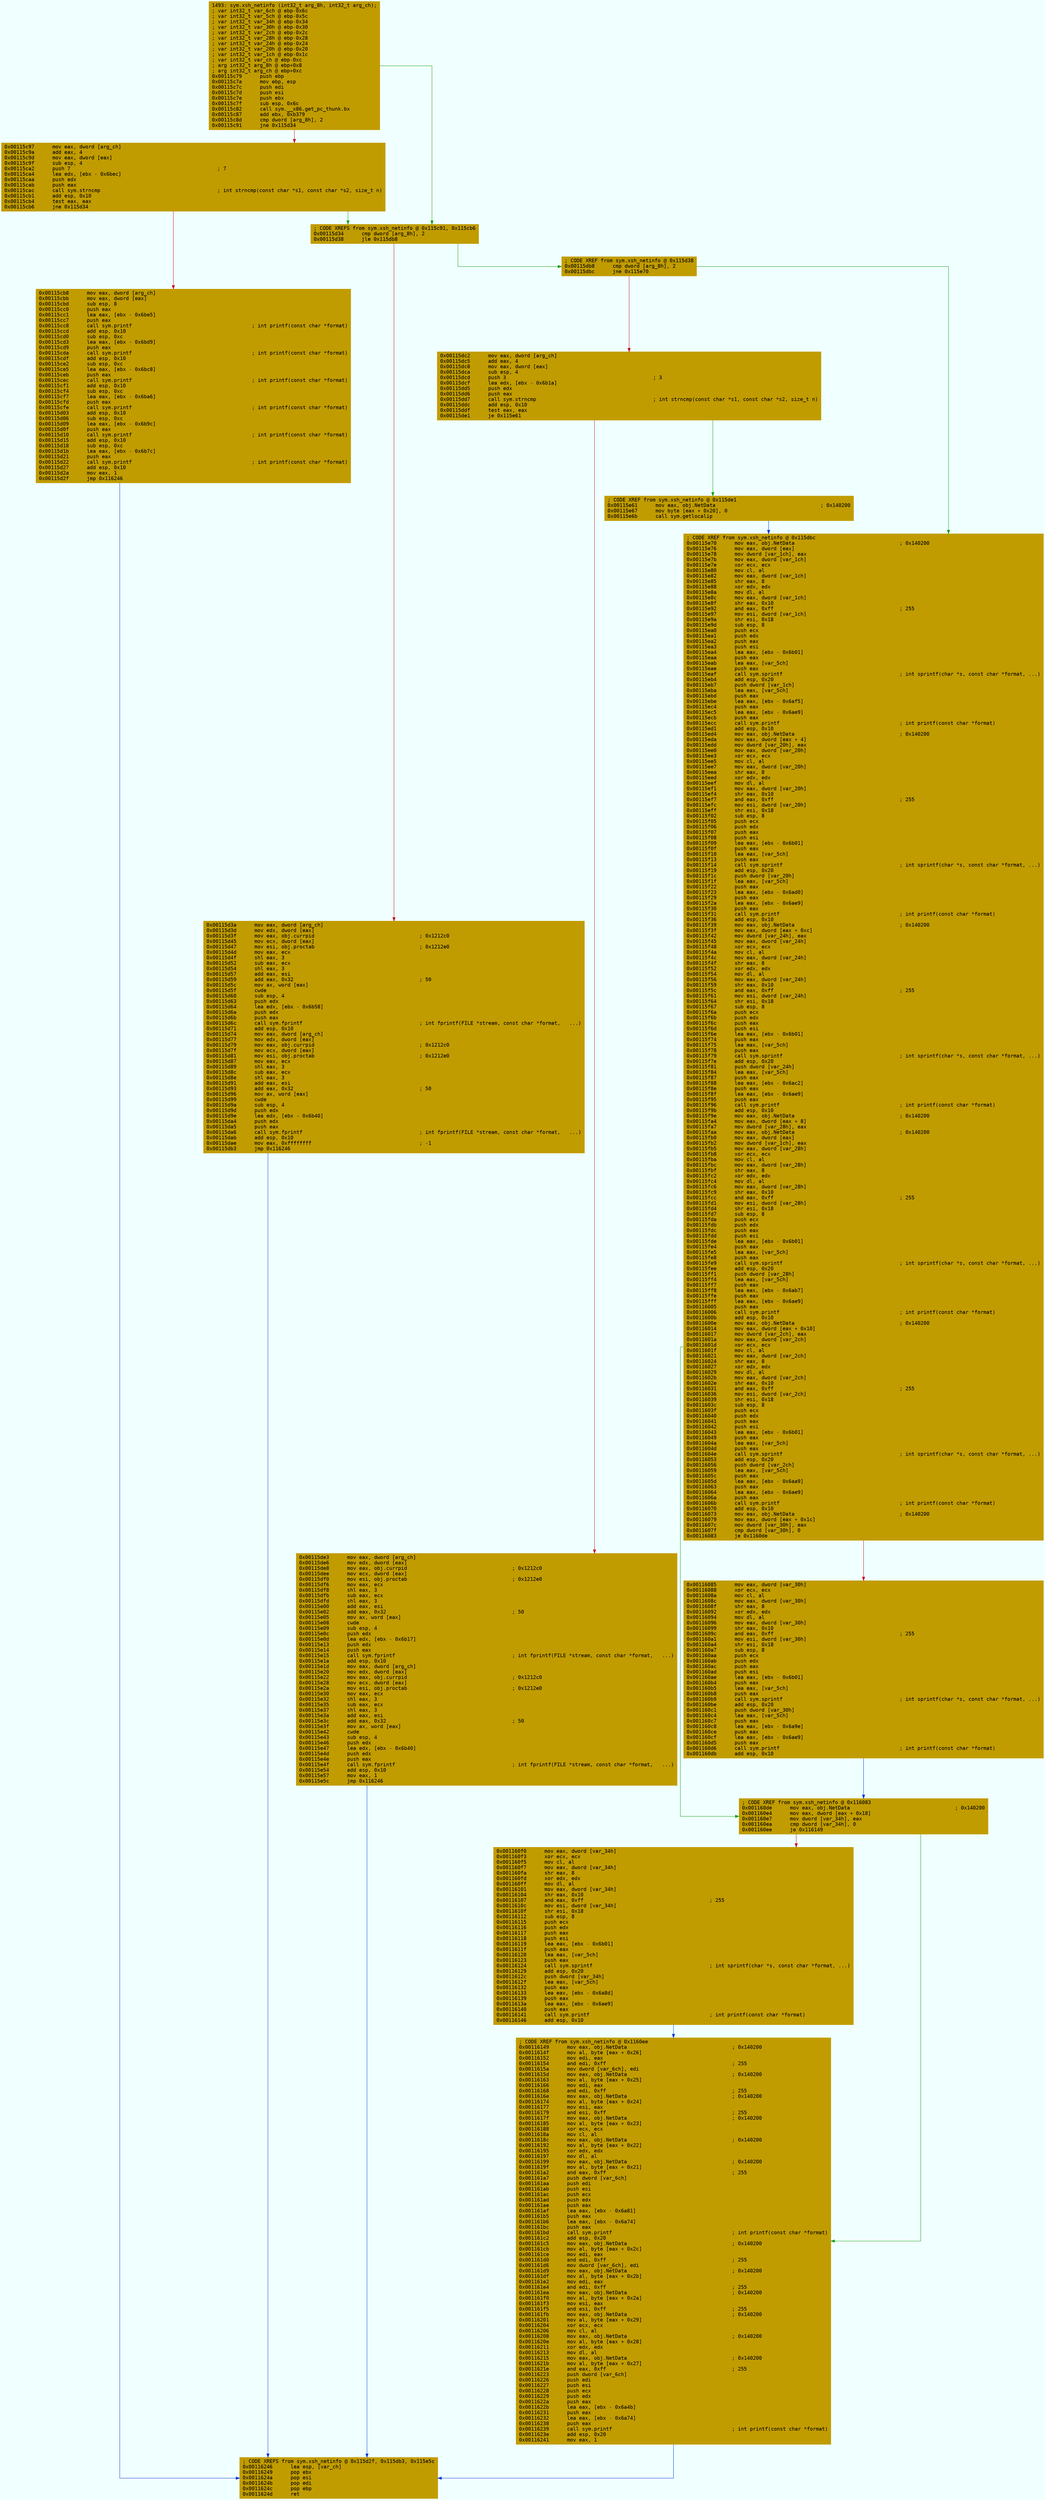 digraph code {
	graph [bgcolor=azure fontsize=8 fontname="Courier" splines="ortho"];
	node [fillcolor=gray style=filled shape=box];
	edge [arrowhead="normal"];
	"0x00115c79" [URL="sym.xsh_netinfo/0x00115c79", fillcolor="#c19c00",color="#c19c00", fontname="Courier",label="1493: sym.xsh_netinfo (int32_t arg_8h, int32_t arg_ch);\l; var int32_t var_6ch @ ebp-0x6c\l; var int32_t var_5ch @ ebp-0x5c\l; var int32_t var_34h @ ebp-0x34\l; var int32_t var_30h @ ebp-0x30\l; var int32_t var_2ch @ ebp-0x2c\l; var int32_t var_28h @ ebp-0x28\l; var int32_t var_24h @ ebp-0x24\l; var int32_t var_20h @ ebp-0x20\l; var int32_t var_1ch @ ebp-0x1c\l; var int32_t var_ch @ ebp-0xc\l; arg int32_t arg_8h @ ebp+0x8\l; arg int32_t arg_ch @ ebp+0xc\l0x00115c79      push ebp\l0x00115c7a      mov ebp, esp\l0x00115c7c      push edi\l0x00115c7d      push esi\l0x00115c7e      push ebx\l0x00115c7f      sub esp, 0x6c\l0x00115c82      call sym.__x86.get_pc_thunk.bx\l0x00115c87      add ebx, 0xb379\l0x00115c8d      cmp dword [arg_8h], 2\l0x00115c91      jne 0x115d34\l"]
	"0x00115c97" [URL="sym.xsh_netinfo/0x00115c97", fillcolor="#c19c00",color="#c19c00", fontname="Courier",label="0x00115c97      mov eax, dword [arg_ch]\l0x00115c9a      add eax, 4\l0x00115c9d      mov eax, dword [eax]\l0x00115c9f      sub esp, 4\l0x00115ca2      push 7                                                 ; 7\l0x00115ca4      lea edx, [ebx - 0x6bec]\l0x00115caa      push edx\l0x00115cab      push eax\l0x00115cac      call sym.strncmp                                       ; int strncmp(const char *s1, const char *s2, size_t n)\l0x00115cb1      add esp, 0x10\l0x00115cb4      test eax, eax\l0x00115cb6      jne 0x115d34\l"]
	"0x00115cb8" [URL="sym.xsh_netinfo/0x00115cb8", fillcolor="#c19c00",color="#c19c00", fontname="Courier",label="0x00115cb8      mov eax, dword [arg_ch]\l0x00115cbb      mov eax, dword [eax]\l0x00115cbd      sub esp, 8\l0x00115cc0      push eax\l0x00115cc1      lea eax, [ebx - 0x6be5]\l0x00115cc7      push eax\l0x00115cc8      call sym.printf                                        ; int printf(const char *format)\l0x00115ccd      add esp, 0x10\l0x00115cd0      sub esp, 0xc\l0x00115cd3      lea eax, [ebx - 0x6bd9]\l0x00115cd9      push eax\l0x00115cda      call sym.printf                                        ; int printf(const char *format)\l0x00115cdf      add esp, 0x10\l0x00115ce2      sub esp, 0xc\l0x00115ce5      lea eax, [ebx - 0x6bc8]\l0x00115ceb      push eax\l0x00115cec      call sym.printf                                        ; int printf(const char *format)\l0x00115cf1      add esp, 0x10\l0x00115cf4      sub esp, 0xc\l0x00115cf7      lea eax, [ebx - 0x6ba6]\l0x00115cfd      push eax\l0x00115cfe      call sym.printf                                        ; int printf(const char *format)\l0x00115d03      add esp, 0x10\l0x00115d06      sub esp, 0xc\l0x00115d09      lea eax, [ebx - 0x6b9c]\l0x00115d0f      push eax\l0x00115d10      call sym.printf                                        ; int printf(const char *format)\l0x00115d15      add esp, 0x10\l0x00115d18      sub esp, 0xc\l0x00115d1b      lea eax, [ebx - 0x6b7c]\l0x00115d21      push eax\l0x00115d22      call sym.printf                                        ; int printf(const char *format)\l0x00115d27      add esp, 0x10\l0x00115d2a      mov eax, 1\l0x00115d2f      jmp 0x116246\l"]
	"0x00115d34" [URL="sym.xsh_netinfo/0x00115d34", fillcolor="#c19c00",color="#c19c00", fontname="Courier",label="; CODE XREFS from sym.xsh_netinfo @ 0x115c91, 0x115cb6\l0x00115d34      cmp dword [arg_8h], 2\l0x00115d38      jle 0x115db8\l"]
	"0x00115d3a" [URL="sym.xsh_netinfo/0x00115d3a", fillcolor="#c19c00",color="#c19c00", fontname="Courier",label="0x00115d3a      mov eax, dword [arg_ch]\l0x00115d3d      mov edx, dword [eax]\l0x00115d3f      mov eax, obj.currpid                                   ; 0x1212c0\l0x00115d45      mov ecx, dword [eax]\l0x00115d47      mov esi, obj.proctab                                   ; 0x1212e0\l0x00115d4d      mov eax, ecx\l0x00115d4f      shl eax, 3\l0x00115d52      sub eax, ecx\l0x00115d54      shl eax, 3\l0x00115d57      add eax, esi\l0x00115d59      add eax, 0x32                                          ; 50\l0x00115d5c      mov ax, word [eax]\l0x00115d5f      cwde\l0x00115d60      sub esp, 4\l0x00115d63      push edx\l0x00115d64      lea edx, [ebx - 0x6b58]\l0x00115d6a      push edx\l0x00115d6b      push eax\l0x00115d6c      call sym.fprintf                                       ; int fprintf(FILE *stream, const char *format,   ...)\l0x00115d71      add esp, 0x10\l0x00115d74      mov eax, dword [arg_ch]\l0x00115d77      mov edx, dword [eax]\l0x00115d79      mov eax, obj.currpid                                   ; 0x1212c0\l0x00115d7f      mov ecx, dword [eax]\l0x00115d81      mov esi, obj.proctab                                   ; 0x1212e0\l0x00115d87      mov eax, ecx\l0x00115d89      shl eax, 3\l0x00115d8c      sub eax, ecx\l0x00115d8e      shl eax, 3\l0x00115d91      add eax, esi\l0x00115d93      add eax, 0x32                                          ; 50\l0x00115d96      mov ax, word [eax]\l0x00115d99      cwde\l0x00115d9a      sub esp, 4\l0x00115d9d      push edx\l0x00115d9e      lea edx, [ebx - 0x6b40]\l0x00115da4      push edx\l0x00115da5      push eax\l0x00115da6      call sym.fprintf                                       ; int fprintf(FILE *stream, const char *format,   ...)\l0x00115dab      add esp, 0x10\l0x00115dae      mov eax, 0xffffffff                                    ; -1\l0x00115db3      jmp 0x116246\l"]
	"0x00115db8" [URL="sym.xsh_netinfo/0x00115db8", fillcolor="#c19c00",color="#c19c00", fontname="Courier",label="; CODE XREF from sym.xsh_netinfo @ 0x115d38\l0x00115db8      cmp dword [arg_8h], 2\l0x00115dbc      jne 0x115e70\l"]
	"0x00115dc2" [URL="sym.xsh_netinfo/0x00115dc2", fillcolor="#c19c00",color="#c19c00", fontname="Courier",label="0x00115dc2      mov eax, dword [arg_ch]\l0x00115dc5      add eax, 4\l0x00115dc8      mov eax, dword [eax]\l0x00115dca      sub esp, 4\l0x00115dcd      push 3                                                 ; 3\l0x00115dcf      lea edx, [ebx - 0x6b1a]\l0x00115dd5      push edx\l0x00115dd6      push eax\l0x00115dd7      call sym.strncmp                                       ; int strncmp(const char *s1, const char *s2, size_t n)\l0x00115ddc      add esp, 0x10\l0x00115ddf      test eax, eax\l0x00115de1      je 0x115e61\l"]
	"0x00115de3" [URL="sym.xsh_netinfo/0x00115de3", fillcolor="#c19c00",color="#c19c00", fontname="Courier",label="0x00115de3      mov eax, dword [arg_ch]\l0x00115de6      mov edx, dword [eax]\l0x00115de8      mov eax, obj.currpid                                   ; 0x1212c0\l0x00115dee      mov ecx, dword [eax]\l0x00115df0      mov esi, obj.proctab                                   ; 0x1212e0\l0x00115df6      mov eax, ecx\l0x00115df8      shl eax, 3\l0x00115dfb      sub eax, ecx\l0x00115dfd      shl eax, 3\l0x00115e00      add eax, esi\l0x00115e02      add eax, 0x32                                          ; 50\l0x00115e05      mov ax, word [eax]\l0x00115e08      cwde\l0x00115e09      sub esp, 4\l0x00115e0c      push edx\l0x00115e0d      lea edx, [ebx - 0x6b17]\l0x00115e13      push edx\l0x00115e14      push eax\l0x00115e15      call sym.fprintf                                       ; int fprintf(FILE *stream, const char *format,   ...)\l0x00115e1a      add esp, 0x10\l0x00115e1d      mov eax, dword [arg_ch]\l0x00115e20      mov edx, dword [eax]\l0x00115e22      mov eax, obj.currpid                                   ; 0x1212c0\l0x00115e28      mov ecx, dword [eax]\l0x00115e2a      mov esi, obj.proctab                                   ; 0x1212e0\l0x00115e30      mov eax, ecx\l0x00115e32      shl eax, 3\l0x00115e35      sub eax, ecx\l0x00115e37      shl eax, 3\l0x00115e3a      add eax, esi\l0x00115e3c      add eax, 0x32                                          ; 50\l0x00115e3f      mov ax, word [eax]\l0x00115e42      cwde\l0x00115e43      sub esp, 4\l0x00115e46      push edx\l0x00115e47      lea edx, [ebx - 0x6b40]\l0x00115e4d      push edx\l0x00115e4e      push eax\l0x00115e4f      call sym.fprintf                                       ; int fprintf(FILE *stream, const char *format,   ...)\l0x00115e54      add esp, 0x10\l0x00115e57      mov eax, 1\l0x00115e5c      jmp 0x116246\l"]
	"0x00115e61" [URL="sym.xsh_netinfo/0x00115e61", fillcolor="#c19c00",color="#c19c00", fontname="Courier",label="; CODE XREF from sym.xsh_netinfo @ 0x115de1\l0x00115e61      mov eax, obj.NetData                                   ; 0x140200\l0x00115e67      mov byte [eax + 0x20], 0\l0x00115e6b      call sym.getlocalip\l"]
	"0x00115e70" [URL="sym.xsh_netinfo/0x00115e70", fillcolor="#c19c00",color="#c19c00", fontname="Courier",label="; CODE XREF from sym.xsh_netinfo @ 0x115dbc\l0x00115e70      mov eax, obj.NetData                                   ; 0x140200\l0x00115e76      mov eax, dword [eax]\l0x00115e78      mov dword [var_1ch], eax\l0x00115e7b      mov eax, dword [var_1ch]\l0x00115e7e      xor ecx, ecx\l0x00115e80      mov cl, al\l0x00115e82      mov eax, dword [var_1ch]\l0x00115e85      shr eax, 8\l0x00115e88      xor edx, edx\l0x00115e8a      mov dl, al\l0x00115e8c      mov eax, dword [var_1ch]\l0x00115e8f      shr eax, 0x10\l0x00115e92      and eax, 0xff                                          ; 255\l0x00115e97      mov esi, dword [var_1ch]\l0x00115e9a      shr esi, 0x18\l0x00115e9d      sub esp, 8\l0x00115ea0      push ecx\l0x00115ea1      push edx\l0x00115ea2      push eax\l0x00115ea3      push esi\l0x00115ea4      lea eax, [ebx - 0x6b01]\l0x00115eaa      push eax\l0x00115eab      lea eax, [var_5ch]\l0x00115eae      push eax\l0x00115eaf      call sym.sprintf                                       ; int sprintf(char *s, const char *format, ...)\l0x00115eb4      add esp, 0x20\l0x00115eb7      push dword [var_1ch]\l0x00115eba      lea eax, [var_5ch]\l0x00115ebd      push eax\l0x00115ebe      lea eax, [ebx - 0x6af5]\l0x00115ec4      push eax\l0x00115ec5      lea eax, [ebx - 0x6ae9]\l0x00115ecb      push eax\l0x00115ecc      call sym.printf                                        ; int printf(const char *format)\l0x00115ed1      add esp, 0x10\l0x00115ed4      mov eax, obj.NetData                                   ; 0x140200\l0x00115eda      mov eax, dword [eax + 4]\l0x00115edd      mov dword [var_20h], eax\l0x00115ee0      mov eax, dword [var_20h]\l0x00115ee3      xor ecx, ecx\l0x00115ee5      mov cl, al\l0x00115ee7      mov eax, dword [var_20h]\l0x00115eea      shr eax, 8\l0x00115eed      xor edx, edx\l0x00115eef      mov dl, al\l0x00115ef1      mov eax, dword [var_20h]\l0x00115ef4      shr eax, 0x10\l0x00115ef7      and eax, 0xff                                          ; 255\l0x00115efc      mov esi, dword [var_20h]\l0x00115eff      shr esi, 0x18\l0x00115f02      sub esp, 8\l0x00115f05      push ecx\l0x00115f06      push edx\l0x00115f07      push eax\l0x00115f08      push esi\l0x00115f09      lea eax, [ebx - 0x6b01]\l0x00115f0f      push eax\l0x00115f10      lea eax, [var_5ch]\l0x00115f13      push eax\l0x00115f14      call sym.sprintf                                       ; int sprintf(char *s, const char *format, ...)\l0x00115f19      add esp, 0x20\l0x00115f1c      push dword [var_20h]\l0x00115f1f      lea eax, [var_5ch]\l0x00115f22      push eax\l0x00115f23      lea eax, [ebx - 0x6ad0]\l0x00115f29      push eax\l0x00115f2a      lea eax, [ebx - 0x6ae9]\l0x00115f30      push eax\l0x00115f31      call sym.printf                                        ; int printf(const char *format)\l0x00115f36      add esp, 0x10\l0x00115f39      mov eax, obj.NetData                                   ; 0x140200\l0x00115f3f      mov eax, dword [eax + 0xc]\l0x00115f42      mov dword [var_24h], eax\l0x00115f45      mov eax, dword [var_24h]\l0x00115f48      xor ecx, ecx\l0x00115f4a      mov cl, al\l0x00115f4c      mov eax, dword [var_24h]\l0x00115f4f      shr eax, 8\l0x00115f52      xor edx, edx\l0x00115f54      mov dl, al\l0x00115f56      mov eax, dword [var_24h]\l0x00115f59      shr eax, 0x10\l0x00115f5c      and eax, 0xff                                          ; 255\l0x00115f61      mov esi, dword [var_24h]\l0x00115f64      shr esi, 0x18\l0x00115f67      sub esp, 8\l0x00115f6a      push ecx\l0x00115f6b      push edx\l0x00115f6c      push eax\l0x00115f6d      push esi\l0x00115f6e      lea eax, [ebx - 0x6b01]\l0x00115f74      push eax\l0x00115f75      lea eax, [var_5ch]\l0x00115f78      push eax\l0x00115f79      call sym.sprintf                                       ; int sprintf(char *s, const char *format, ...)\l0x00115f7e      add esp, 0x20\l0x00115f81      push dword [var_24h]\l0x00115f84      lea eax, [var_5ch]\l0x00115f87      push eax\l0x00115f88      lea eax, [ebx - 0x6ac2]\l0x00115f8e      push eax\l0x00115f8f      lea eax, [ebx - 0x6ae9]\l0x00115f95      push eax\l0x00115f96      call sym.printf                                        ; int printf(const char *format)\l0x00115f9b      add esp, 0x10\l0x00115f9e      mov eax, obj.NetData                                   ; 0x140200\l0x00115fa4      mov eax, dword [eax + 8]\l0x00115fa7      mov dword [var_28h], eax\l0x00115faa      mov eax, obj.NetData                                   ; 0x140200\l0x00115fb0      mov eax, dword [eax]\l0x00115fb2      mov dword [var_1ch], eax\l0x00115fb5      mov eax, dword [var_28h]\l0x00115fb8      xor ecx, ecx\l0x00115fba      mov cl, al\l0x00115fbc      mov eax, dword [var_28h]\l0x00115fbf      shr eax, 8\l0x00115fc2      xor edx, edx\l0x00115fc4      mov dl, al\l0x00115fc6      mov eax, dword [var_28h]\l0x00115fc9      shr eax, 0x10\l0x00115fcc      and eax, 0xff                                          ; 255\l0x00115fd1      mov esi, dword [var_28h]\l0x00115fd4      shr esi, 0x18\l0x00115fd7      sub esp, 8\l0x00115fda      push ecx\l0x00115fdb      push edx\l0x00115fdc      push eax\l0x00115fdd      push esi\l0x00115fde      lea eax, [ebx - 0x6b01]\l0x00115fe4      push eax\l0x00115fe5      lea eax, [var_5ch]\l0x00115fe8      push eax\l0x00115fe9      call sym.sprintf                                       ; int sprintf(char *s, const char *format, ...)\l0x00115fee      add esp, 0x20\l0x00115ff1      push dword [var_28h]\l0x00115ff4      lea eax, [var_5ch]\l0x00115ff7      push eax\l0x00115ff8      lea eax, [ebx - 0x6ab7]\l0x00115ffe      push eax\l0x00115fff      lea eax, [ebx - 0x6ae9]\l0x00116005      push eax\l0x00116006      call sym.printf                                        ; int printf(const char *format)\l0x0011600b      add esp, 0x10\l0x0011600e      mov eax, obj.NetData                                   ; 0x140200\l0x00116014      mov eax, dword [eax + 0x10]\l0x00116017      mov dword [var_2ch], eax\l0x0011601a      mov eax, dword [var_2ch]\l0x0011601d      xor ecx, ecx\l0x0011601f      mov cl, al\l0x00116021      mov eax, dword [var_2ch]\l0x00116024      shr eax, 8\l0x00116027      xor edx, edx\l0x00116029      mov dl, al\l0x0011602b      mov eax, dword [var_2ch]\l0x0011602e      shr eax, 0x10\l0x00116031      and eax, 0xff                                          ; 255\l0x00116036      mov esi, dword [var_2ch]\l0x00116039      shr esi, 0x18\l0x0011603c      sub esp, 8\l0x0011603f      push ecx\l0x00116040      push edx\l0x00116041      push eax\l0x00116042      push esi\l0x00116043      lea eax, [ebx - 0x6b01]\l0x00116049      push eax\l0x0011604a      lea eax, [var_5ch]\l0x0011604d      push eax\l0x0011604e      call sym.sprintf                                       ; int sprintf(char *s, const char *format, ...)\l0x00116053      add esp, 0x20\l0x00116056      push dword [var_2ch]\l0x00116059      lea eax, [var_5ch]\l0x0011605c      push eax\l0x0011605d      lea eax, [ebx - 0x6aa9]\l0x00116063      push eax\l0x00116064      lea eax, [ebx - 0x6ae9]\l0x0011606a      push eax\l0x0011606b      call sym.printf                                        ; int printf(const char *format)\l0x00116070      add esp, 0x10\l0x00116073      mov eax, obj.NetData                                   ; 0x140200\l0x00116079      mov eax, dword [eax + 0x1c]\l0x0011607c      mov dword [var_30h], eax\l0x0011607f      cmp dword [var_30h], 0\l0x00116083      je 0x1160de\l"]
	"0x00116085" [URL="sym.xsh_netinfo/0x00116085", fillcolor="#c19c00",color="#c19c00", fontname="Courier",label="0x00116085      mov eax, dword [var_30h]\l0x00116088      xor ecx, ecx\l0x0011608a      mov cl, al\l0x0011608c      mov eax, dword [var_30h]\l0x0011608f      shr eax, 8\l0x00116092      xor edx, edx\l0x00116094      mov dl, al\l0x00116096      mov eax, dword [var_30h]\l0x00116099      shr eax, 0x10\l0x0011609c      and eax, 0xff                                          ; 255\l0x001160a1      mov esi, dword [var_30h]\l0x001160a4      shr esi, 0x18\l0x001160a7      sub esp, 8\l0x001160aa      push ecx\l0x001160ab      push edx\l0x001160ac      push eax\l0x001160ad      push esi\l0x001160ae      lea eax, [ebx - 0x6b01]\l0x001160b4      push eax\l0x001160b5      lea eax, [var_5ch]\l0x001160b8      push eax\l0x001160b9      call sym.sprintf                                       ; int sprintf(char *s, const char *format, ...)\l0x001160be      add esp, 0x20\l0x001160c1      push dword [var_30h]\l0x001160c4      lea eax, [var_5ch]\l0x001160c7      push eax\l0x001160c8      lea eax, [ebx - 0x6a9e]\l0x001160ce      push eax\l0x001160cf      lea eax, [ebx - 0x6ae9]\l0x001160d5      push eax\l0x001160d6      call sym.printf                                        ; int printf(const char *format)\l0x001160db      add esp, 0x10\l"]
	"0x001160de" [URL="sym.xsh_netinfo/0x001160de", fillcolor="#c19c00",color="#c19c00", fontname="Courier",label="; CODE XREF from sym.xsh_netinfo @ 0x116083\l0x001160de      mov eax, obj.NetData                                   ; 0x140200\l0x001160e4      mov eax, dword [eax + 0x18]\l0x001160e7      mov dword [var_34h], eax\l0x001160ea      cmp dword [var_34h], 0\l0x001160ee      je 0x116149\l"]
	"0x001160f0" [URL="sym.xsh_netinfo/0x001160f0", fillcolor="#c19c00",color="#c19c00", fontname="Courier",label="0x001160f0      mov eax, dword [var_34h]\l0x001160f3      xor ecx, ecx\l0x001160f5      mov cl, al\l0x001160f7      mov eax, dword [var_34h]\l0x001160fa      shr eax, 8\l0x001160fd      xor edx, edx\l0x001160ff      mov dl, al\l0x00116101      mov eax, dword [var_34h]\l0x00116104      shr eax, 0x10\l0x00116107      and eax, 0xff                                          ; 255\l0x0011610c      mov esi, dword [var_34h]\l0x0011610f      shr esi, 0x18\l0x00116112      sub esp, 8\l0x00116115      push ecx\l0x00116116      push edx\l0x00116117      push eax\l0x00116118      push esi\l0x00116119      lea eax, [ebx - 0x6b01]\l0x0011611f      push eax\l0x00116120      lea eax, [var_5ch]\l0x00116123      push eax\l0x00116124      call sym.sprintf                                       ; int sprintf(char *s, const char *format, ...)\l0x00116129      add esp, 0x20\l0x0011612c      push dword [var_34h]\l0x0011612f      lea eax, [var_5ch]\l0x00116132      push eax\l0x00116133      lea eax, [ebx - 0x6a8d]\l0x00116139      push eax\l0x0011613a      lea eax, [ebx - 0x6ae9]\l0x00116140      push eax\l0x00116141      call sym.printf                                        ; int printf(const char *format)\l0x00116146      add esp, 0x10\l"]
	"0x00116149" [URL="sym.xsh_netinfo/0x00116149", fillcolor="#c19c00",color="#c19c00", fontname="Courier",label="; CODE XREF from sym.xsh_netinfo @ 0x1160ee\l0x00116149      mov eax, obj.NetData                                   ; 0x140200\l0x0011614f      mov al, byte [eax + 0x26]\l0x00116152      mov edi, eax\l0x00116154      and edi, 0xff                                          ; 255\l0x0011615a      mov dword [var_6ch], edi\l0x0011615d      mov eax, obj.NetData                                   ; 0x140200\l0x00116163      mov al, byte [eax + 0x25]\l0x00116166      mov edi, eax\l0x00116168      and edi, 0xff                                          ; 255\l0x0011616e      mov eax, obj.NetData                                   ; 0x140200\l0x00116174      mov al, byte [eax + 0x24]\l0x00116177      mov esi, eax\l0x00116179      and esi, 0xff                                          ; 255\l0x0011617f      mov eax, obj.NetData                                   ; 0x140200\l0x00116185      mov al, byte [eax + 0x23]\l0x00116188      xor ecx, ecx\l0x0011618a      mov cl, al\l0x0011618c      mov eax, obj.NetData                                   ; 0x140200\l0x00116192      mov al, byte [eax + 0x22]\l0x00116195      xor edx, edx\l0x00116197      mov dl, al\l0x00116199      mov eax, obj.NetData                                   ; 0x140200\l0x0011619f      mov al, byte [eax + 0x21]\l0x001161a2      and eax, 0xff                                          ; 255\l0x001161a7      push dword [var_6ch]\l0x001161aa      push edi\l0x001161ab      push esi\l0x001161ac      push ecx\l0x001161ad      push edx\l0x001161ae      push eax\l0x001161af      lea eax, [ebx - 0x6a81]\l0x001161b5      push eax\l0x001161b6      lea eax, [ebx - 0x6a74]\l0x001161bc      push eax\l0x001161bd      call sym.printf                                        ; int printf(const char *format)\l0x001161c2      add esp, 0x20\l0x001161c5      mov eax, obj.NetData                                   ; 0x140200\l0x001161cb      mov al, byte [eax + 0x2c]\l0x001161ce      mov edi, eax\l0x001161d0      and edi, 0xff                                          ; 255\l0x001161d6      mov dword [var_6ch], edi\l0x001161d9      mov eax, obj.NetData                                   ; 0x140200\l0x001161df      mov al, byte [eax + 0x2b]\l0x001161e2      mov edi, eax\l0x001161e4      and edi, 0xff                                          ; 255\l0x001161ea      mov eax, obj.NetData                                   ; 0x140200\l0x001161f0      mov al, byte [eax + 0x2a]\l0x001161f3      mov esi, eax\l0x001161f5      and esi, 0xff                                          ; 255\l0x001161fb      mov eax, obj.NetData                                   ; 0x140200\l0x00116201      mov al, byte [eax + 0x29]\l0x00116204      xor ecx, ecx\l0x00116206      mov cl, al\l0x00116208      mov eax, obj.NetData                                   ; 0x140200\l0x0011620e      mov al, byte [eax + 0x28]\l0x00116211      xor edx, edx\l0x00116213      mov dl, al\l0x00116215      mov eax, obj.NetData                                   ; 0x140200\l0x0011621b      mov al, byte [eax + 0x27]\l0x0011621e      and eax, 0xff                                          ; 255\l0x00116223      push dword [var_6ch]\l0x00116226      push edi\l0x00116227      push esi\l0x00116228      push ecx\l0x00116229      push edx\l0x0011622a      push eax\l0x0011622b      lea eax, [ebx - 0x6a4b]\l0x00116231      push eax\l0x00116232      lea eax, [ebx - 0x6a74]\l0x00116238      push eax\l0x00116239      call sym.printf                                        ; int printf(const char *format)\l0x0011623e      add esp, 0x20\l0x00116241      mov eax, 1\l"]
	"0x00116246" [URL="sym.xsh_netinfo/0x00116246", fillcolor="#c19c00",color="#c19c00", fontname="Courier",label="; CODE XREFS from sym.xsh_netinfo @ 0x115d2f, 0x115db3, 0x115e5c\l0x00116246      lea esp, [var_ch]\l0x00116249      pop ebx\l0x0011624a      pop esi\l0x0011624b      pop edi\l0x0011624c      pop ebp\l0x0011624d      ret\l"]
        "0x00115c79" -> "0x00115d34" [color="#13a10e"];
        "0x00115c79" -> "0x00115c97" [color="#c50f1f"];
        "0x00115c97" -> "0x00115d34" [color="#13a10e"];
        "0x00115c97" -> "0x00115cb8" [color="#c50f1f"];
        "0x00115cb8" -> "0x00116246" [color="#0037da"];
        "0x00115d34" -> "0x00115db8" [color="#13a10e"];
        "0x00115d34" -> "0x00115d3a" [color="#c50f1f"];
        "0x00115d3a" -> "0x00116246" [color="#0037da"];
        "0x00115db8" -> "0x00115e70" [color="#13a10e"];
        "0x00115db8" -> "0x00115dc2" [color="#c50f1f"];
        "0x00115dc2" -> "0x00115e61" [color="#13a10e"];
        "0x00115dc2" -> "0x00115de3" [color="#c50f1f"];
        "0x00115de3" -> "0x00116246" [color="#0037da"];
        "0x00115e61" -> "0x00115e70" [color="#0037da"];
        "0x00115e70" -> "0x001160de" [color="#13a10e"];
        "0x00115e70" -> "0x00116085" [color="#c50f1f"];
        "0x00116085" -> "0x001160de" [color="#0037da"];
        "0x001160de" -> "0x00116149" [color="#13a10e"];
        "0x001160de" -> "0x001160f0" [color="#c50f1f"];
        "0x001160f0" -> "0x00116149" [color="#0037da"];
        "0x00116149" -> "0x00116246" [color="#0037da"];
}
